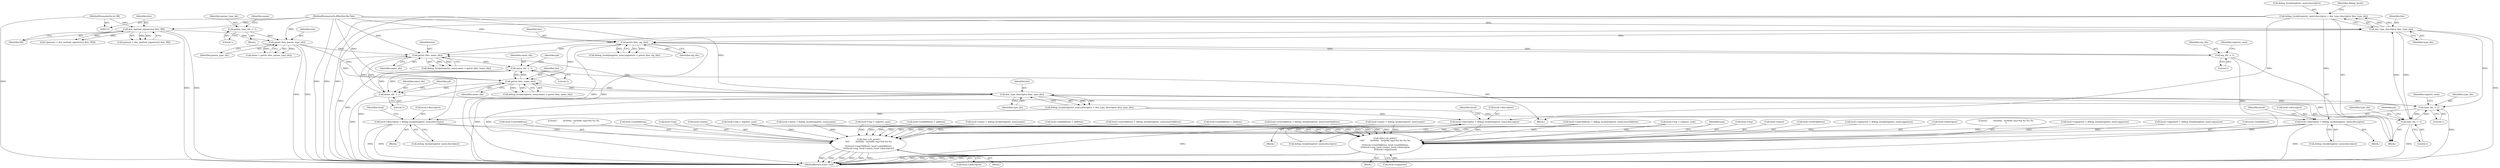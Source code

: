 digraph "0_radare2_ad55822430a03fe075221b543efb434567e9e431@array" {
"1000754" [label="(Call,debug_locals[register_num].descriptor = dex_type_descriptor (bin, type_idx))"];
"1000760" [label="(Call,dex_type_descriptor (bin, type_idx))"];
"1000751" [label="(Call,getstr (bin, name_idx))"];
"1000776" [label="(Call,getstr (bin, sig_idx))"];
"1000112" [label="(MethodParameterIn,RBinDexObj *bin)"];
"1000657" [label="(Call,sig_idx -= 1)"];
"1000336" [label="(Call,getstr (bin, param_type_idx))"];
"1000285" [label="(Call,dex_method_signature2 (bin, MI))"];
"1000114" [label="(MethodParameterIn,int MI)"];
"1000331" [label="(Call,param_type_idx -= 1)"];
"1000584" [label="(Call,dex_type_descriptor (bin, type_idx))"];
"1000575" [label="(Call,getstr (bin, name_idx))"];
"1000469" [label="(Call,name_idx -= 1)"];
"1000633" [label="(Call,name_idx -= 1)"];
"1000481" [label="(Call,type_idx -= 1)"];
"1000645" [label="(Call,type_idx -= 1)"];
"1000524" [label="(Call,local->descriptor = debug_locals[register_num].descriptor)"];
"1001071" [label="(Call,rbin->cb_printf (\n\t\t\t\t\"        0x%04x - 0x%04x reg=%d %s %s %s\n\",\n\t\t\t\tlocal->startAddress, local->endAddress,\n\t\t\t\tlocal->reg, local->name, local->descriptor,\n\t\t\t\tlocal->signature))"];
"1001093" [label="(Call,rbin->cb_printf (\n\t\t\t\t\"        0x%04x - 0x%04x reg=%d %s %s\n\",\n\t\t\t\tlocal->startAddress, local->endAddress,\n\t\t\t\tlocal->reg, local->name, local->descriptor))"];
"1000700" [label="(Call,local->descriptor = debug_locals[register_num].descriptor)"];
"1000829" [label="(Call,local->descriptor = debug_locals[register_num].descriptor)"];
"1000283" [label="(Call,params = dex_method_signature2 (bin, MI))"];
"1000576" [label="(Identifier,bin)"];
"1000645" [label="(Call,type_idx -= 1)"];
"1000745" [label="(Call,debug_locals[register_num].name = getstr (bin, name_idx))"];
"1001101" [label="(Call,local->reg)"];
"1000760" [label="(Call,dex_type_descriptor (bin, type_idx))"];
"1001070" [label="(Block,)"];
"1000754" [label="(Call,debug_locals[register_num].descriptor = dex_type_descriptor (bin, type_idx))"];
"1000335" [label="(Identifier,name)"];
"1000704" [label="(Call,debug_locals[register_num].descriptor)"];
"1001079" [label="(Call,local->reg)"];
"1000805" [label="(Block,)"];
"1001082" [label="(Call,local->name)"];
"1000302" [label="(Block,)"];
"1000332" [label="(Identifier,param_type_idx)"];
"1001112" [label="(Identifier,reg)"];
"1000473" [label="(Identifier,p4)"];
"1001104" [label="(Call,local->name)"];
"1000676" [label="(Block,)"];
"1001073" [label="(Call,local->startAddress)"];
"1001088" [label="(Call,local->signature)"];
"1001185" [label="(MethodReturn,static void)"];
"1000691" [label="(Call,local->name = debug_locals[register_num].name)"];
"1000470" [label="(Identifier,name_idx)"];
"1000486" [label="(Identifier,register_num)"];
"1000751" [label="(Call,getstr (bin, name_idx))"];
"1000662" [label="(Identifier,register_num)"];
"1000700" [label="(Call,local->descriptor = debug_locals[register_num].descriptor)"];
"1000752" [label="(Identifier,bin)"];
"1000732" [label="(Call,local->reg = register_num)"];
"1001094" [label="(Literal,\"        0x%04x - 0x%04x reg=%d %s %s\n\")"];
"1000336" [label="(Call,getstr (bin, param_type_idx))"];
"1000649" [label="(Identifier,p4)"];
"1000770" [label="(Call,debug_locals[register_num].signature = getstr (bin, sig_idx))"];
"1000524" [label="(Call,local->descriptor = debug_locals[register_num].descriptor)"];
"1000542" [label="(Call,local->signature = debug_locals[register_num].signature)"];
"1001107" [label="(Call,local->descriptor)"];
"1000286" [label="(Identifier,bin)"];
"1000829" [label="(Call,local->descriptor = debug_locals[register_num].descriptor)"];
"1000333" [label="(Literal,1)"];
"1000755" [label="(Call,debug_locals[register_num].descriptor)"];
"1000659" [label="(Literal,1)"];
"1000500" [label="(Block,)"];
"1000577" [label="(Identifier,name_idx)"];
"1001098" [label="(Call,local->endAddress)"];
"1000282" [label="(Call,!(params = dex_method_signature2 (bin, MI)))"];
"1001085" [label="(Call,local->descriptor)"];
"1000866" [label="(Call,local->endAddress = address)"];
"1000635" [label="(Literal,1)"];
"1000287" [label="(Identifier,MI)"];
"1001072" [label="(Literal,\"        0x%04x - 0x%04x reg=%d %s %s %s\n\")"];
"1000561" [label="(Call,local->endAddress = address)"];
"1000334" [label="(Call,name = getstr (bin, param_type_idx))"];
"1000847" [label="(Call,local->signature = debug_locals[register_num].signature)"];
"1000634" [label="(Identifier,name_idx)"];
"1000586" [label="(Identifier,type_idx)"];
"1000737" [label="(Call,local->endAddress = address)"];
"1000761" [label="(Identifier,bin)"];
"1000718" [label="(Call,local->signature = debug_locals[register_num].signature)"];
"1001092" [label="(Block,)"];
"1000114" [label="(MethodParameterIn,int MI)"];
"1000709" [label="(Call,local->startAddress = debug_locals[register_num].startAddress)"];
"1000535" [label="(Identifier,local)"];
"1000285" [label="(Call,dex_method_signature2 (bin, MI))"];
"1000585" [label="(Identifier,bin)"];
"1000777" [label="(Identifier,bin)"];
"1000525" [label="(Call,local->descriptor)"];
"1000711" [label="(Identifier,local)"];
"1000569" [label="(Call,debug_locals[register_num].name = getstr (bin, name_idx))"];
"1000337" [label="(Identifier,bin)"];
"1000447" [label="(Block,)"];
"1000647" [label="(Literal,1)"];
"1000830" [label="(Call,local->descriptor)"];
"1000762" [label="(Identifier,type_idx)"];
"1000658" [label="(Identifier,sig_idx)"];
"1000112" [label="(MethodParameterIn,RBinDexObj *bin)"];
"1000483" [label="(Literal,1)"];
"1001071" [label="(Call,rbin->cb_printf (\n\t\t\t\t\"        0x%04x - 0x%04x reg=%d %s %s %s\n\",\n\t\t\t\tlocal->startAddress, local->endAddress,\n\t\t\t\tlocal->reg, local->name, local->descriptor,\n\t\t\t\tlocal->signature))"];
"1000633" [label="(Call,name_idx -= 1)"];
"1000833" [label="(Call,debug_locals[register_num].descriptor)"];
"1000471" [label="(Literal,1)"];
"1000766" [label="(Identifier,debug_locals)"];
"1000753" [label="(Identifier,name_idx)"];
"1000338" [label="(Identifier,param_type_idx)"];
"1000610" [label="(Block,)"];
"1000646" [label="(Identifier,type_idx)"];
"1000575" [label="(Call,getstr (bin, name_idx))"];
"1000584" [label="(Call,dex_type_descriptor (bin, type_idx))"];
"1000469" [label="(Call,name_idx -= 1)"];
"1000861" [label="(Call,local->reg = register_num)"];
"1000840" [label="(Identifier,local)"];
"1000578" [label="(Call,debug_locals[register_num].descriptor = dex_type_descriptor (bin, type_idx))"];
"1000776" [label="(Call,getstr (bin, sig_idx))"];
"1000515" [label="(Call,local->name = debug_locals[register_num].name)"];
"1001095" [label="(Call,local->startAddress)"];
"1000528" [label="(Call,debug_locals[register_num].descriptor)"];
"1000331" [label="(Call,param_type_idx -= 1)"];
"1000482" [label="(Identifier,type_idx)"];
"1001076" [label="(Call,local->endAddress)"];
"1000556" [label="(Call,local->reg = register_num)"];
"1000820" [label="(Call,local->name = debug_locals[register_num].name)"];
"1000701" [label="(Call,local->descriptor)"];
"1000838" [label="(Call,local->startAddress = debug_locals[register_num].startAddress)"];
"1000481" [label="(Call,type_idx -= 1)"];
"1000637" [label="(Identifier,p4)"];
"1001093" [label="(Call,rbin->cb_printf (\n\t\t\t\t\"        0x%04x - 0x%04x reg=%d %s %s\n\",\n\t\t\t\tlocal->startAddress, local->endAddress,\n\t\t\t\tlocal->reg, local->name, local->descriptor))"];
"1000657" [label="(Call,sig_idx -= 1)"];
"1000778" [label="(Identifier,sig_idx)"];
"1000533" [label="(Call,local->startAddress = debug_locals[register_num].startAddress)"];
"1000754" -> "1000610"  [label="AST: "];
"1000754" -> "1000760"  [label="CFG: "];
"1000755" -> "1000754"  [label="AST: "];
"1000760" -> "1000754"  [label="AST: "];
"1000766" -> "1000754"  [label="CFG: "];
"1000754" -> "1001185"  [label="DDG: "];
"1000754" -> "1001185"  [label="DDG: "];
"1000754" -> "1000524"  [label="DDG: "];
"1000754" -> "1000700"  [label="DDG: "];
"1000760" -> "1000754"  [label="DDG: "];
"1000760" -> "1000754"  [label="DDG: "];
"1000754" -> "1000829"  [label="DDG: "];
"1000760" -> "1000762"  [label="CFG: "];
"1000761" -> "1000760"  [label="AST: "];
"1000762" -> "1000760"  [label="AST: "];
"1000760" -> "1001185"  [label="DDG: "];
"1000760" -> "1000481"  [label="DDG: "];
"1000760" -> "1000645"  [label="DDG: "];
"1000751" -> "1000760"  [label="DDG: "];
"1000112" -> "1000760"  [label="DDG: "];
"1000645" -> "1000760"  [label="DDG: "];
"1000760" -> "1000776"  [label="DDG: "];
"1000751" -> "1000745"  [label="AST: "];
"1000751" -> "1000753"  [label="CFG: "];
"1000752" -> "1000751"  [label="AST: "];
"1000753" -> "1000751"  [label="AST: "];
"1000745" -> "1000751"  [label="CFG: "];
"1000751" -> "1001185"  [label="DDG: "];
"1000751" -> "1000469"  [label="DDG: "];
"1000751" -> "1000633"  [label="DDG: "];
"1000751" -> "1000745"  [label="DDG: "];
"1000751" -> "1000745"  [label="DDG: "];
"1000776" -> "1000751"  [label="DDG: "];
"1000336" -> "1000751"  [label="DDG: "];
"1000584" -> "1000751"  [label="DDG: "];
"1000112" -> "1000751"  [label="DDG: "];
"1000633" -> "1000751"  [label="DDG: "];
"1000776" -> "1000770"  [label="AST: "];
"1000776" -> "1000778"  [label="CFG: "];
"1000777" -> "1000776"  [label="AST: "];
"1000778" -> "1000776"  [label="AST: "];
"1000770" -> "1000776"  [label="CFG: "];
"1000776" -> "1001185"  [label="DDG: "];
"1000776" -> "1001185"  [label="DDG: "];
"1000776" -> "1000575"  [label="DDG: "];
"1000776" -> "1000657"  [label="DDG: "];
"1000776" -> "1000770"  [label="DDG: "];
"1000776" -> "1000770"  [label="DDG: "];
"1000112" -> "1000776"  [label="DDG: "];
"1000657" -> "1000776"  [label="DDG: "];
"1000112" -> "1000110"  [label="AST: "];
"1000112" -> "1001185"  [label="DDG: "];
"1000112" -> "1000285"  [label="DDG: "];
"1000112" -> "1000336"  [label="DDG: "];
"1000112" -> "1000575"  [label="DDG: "];
"1000112" -> "1000584"  [label="DDG: "];
"1000657" -> "1000610"  [label="AST: "];
"1000657" -> "1000659"  [label="CFG: "];
"1000658" -> "1000657"  [label="AST: "];
"1000659" -> "1000657"  [label="AST: "];
"1000662" -> "1000657"  [label="CFG: "];
"1000657" -> "1001185"  [label="DDG: "];
"1000336" -> "1000334"  [label="AST: "];
"1000336" -> "1000338"  [label="CFG: "];
"1000337" -> "1000336"  [label="AST: "];
"1000338" -> "1000336"  [label="AST: "];
"1000334" -> "1000336"  [label="CFG: "];
"1000336" -> "1001185"  [label="DDG: "];
"1000336" -> "1001185"  [label="DDG: "];
"1000336" -> "1000334"  [label="DDG: "];
"1000336" -> "1000334"  [label="DDG: "];
"1000285" -> "1000336"  [label="DDG: "];
"1000331" -> "1000336"  [label="DDG: "];
"1000336" -> "1000575"  [label="DDG: "];
"1000285" -> "1000283"  [label="AST: "];
"1000285" -> "1000287"  [label="CFG: "];
"1000286" -> "1000285"  [label="AST: "];
"1000287" -> "1000285"  [label="AST: "];
"1000283" -> "1000285"  [label="CFG: "];
"1000285" -> "1001185"  [label="DDG: "];
"1000285" -> "1001185"  [label="DDG: "];
"1000285" -> "1000282"  [label="DDG: "];
"1000285" -> "1000282"  [label="DDG: "];
"1000285" -> "1000283"  [label="DDG: "];
"1000285" -> "1000283"  [label="DDG: "];
"1000114" -> "1000285"  [label="DDG: "];
"1000114" -> "1000110"  [label="AST: "];
"1000114" -> "1001185"  [label="DDG: "];
"1000331" -> "1000302"  [label="AST: "];
"1000331" -> "1000333"  [label="CFG: "];
"1000332" -> "1000331"  [label="AST: "];
"1000333" -> "1000331"  [label="AST: "];
"1000335" -> "1000331"  [label="CFG: "];
"1000584" -> "1000578"  [label="AST: "];
"1000584" -> "1000586"  [label="CFG: "];
"1000585" -> "1000584"  [label="AST: "];
"1000586" -> "1000584"  [label="AST: "];
"1000578" -> "1000584"  [label="CFG: "];
"1000584" -> "1001185"  [label="DDG: "];
"1000584" -> "1001185"  [label="DDG: "];
"1000584" -> "1000481"  [label="DDG: "];
"1000584" -> "1000575"  [label="DDG: "];
"1000584" -> "1000578"  [label="DDG: "];
"1000584" -> "1000578"  [label="DDG: "];
"1000575" -> "1000584"  [label="DDG: "];
"1000481" -> "1000584"  [label="DDG: "];
"1000584" -> "1000645"  [label="DDG: "];
"1000575" -> "1000569"  [label="AST: "];
"1000575" -> "1000577"  [label="CFG: "];
"1000576" -> "1000575"  [label="AST: "];
"1000577" -> "1000575"  [label="AST: "];
"1000569" -> "1000575"  [label="CFG: "];
"1000575" -> "1001185"  [label="DDG: "];
"1000575" -> "1000469"  [label="DDG: "];
"1000575" -> "1000569"  [label="DDG: "];
"1000575" -> "1000569"  [label="DDG: "];
"1000469" -> "1000575"  [label="DDG: "];
"1000575" -> "1000633"  [label="DDG: "];
"1000469" -> "1000447"  [label="AST: "];
"1000469" -> "1000471"  [label="CFG: "];
"1000470" -> "1000469"  [label="AST: "];
"1000471" -> "1000469"  [label="AST: "];
"1000473" -> "1000469"  [label="CFG: "];
"1000469" -> "1001185"  [label="DDG: "];
"1000633" -> "1000469"  [label="DDG: "];
"1000469" -> "1000633"  [label="DDG: "];
"1000633" -> "1000610"  [label="AST: "];
"1000633" -> "1000635"  [label="CFG: "];
"1000634" -> "1000633"  [label="AST: "];
"1000635" -> "1000633"  [label="AST: "];
"1000637" -> "1000633"  [label="CFG: "];
"1000633" -> "1001185"  [label="DDG: "];
"1000481" -> "1000447"  [label="AST: "];
"1000481" -> "1000483"  [label="CFG: "];
"1000482" -> "1000481"  [label="AST: "];
"1000483" -> "1000481"  [label="AST: "];
"1000486" -> "1000481"  [label="CFG: "];
"1000481" -> "1001185"  [label="DDG: "];
"1000645" -> "1000481"  [label="DDG: "];
"1000481" -> "1000645"  [label="DDG: "];
"1000645" -> "1000610"  [label="AST: "];
"1000645" -> "1000647"  [label="CFG: "];
"1000646" -> "1000645"  [label="AST: "];
"1000647" -> "1000645"  [label="AST: "];
"1000649" -> "1000645"  [label="CFG: "];
"1000645" -> "1001185"  [label="DDG: "];
"1000524" -> "1000500"  [label="AST: "];
"1000524" -> "1000528"  [label="CFG: "];
"1000525" -> "1000524"  [label="AST: "];
"1000528" -> "1000524"  [label="AST: "];
"1000535" -> "1000524"  [label="CFG: "];
"1000524" -> "1001185"  [label="DDG: "];
"1000578" -> "1000524"  [label="DDG: "];
"1000524" -> "1001071"  [label="DDG: "];
"1000524" -> "1001093"  [label="DDG: "];
"1001071" -> "1001070"  [label="AST: "];
"1001071" -> "1001088"  [label="CFG: "];
"1001072" -> "1001071"  [label="AST: "];
"1001073" -> "1001071"  [label="AST: "];
"1001076" -> "1001071"  [label="AST: "];
"1001079" -> "1001071"  [label="AST: "];
"1001082" -> "1001071"  [label="AST: "];
"1001085" -> "1001071"  [label="AST: "];
"1001088" -> "1001071"  [label="AST: "];
"1001112" -> "1001071"  [label="CFG: "];
"1001071" -> "1001185"  [label="DDG: "];
"1001071" -> "1001185"  [label="DDG: "];
"1001071" -> "1001185"  [label="DDG: "];
"1001071" -> "1001185"  [label="DDG: "];
"1001071" -> "1001185"  [label="DDG: "];
"1001071" -> "1001185"  [label="DDG: "];
"1001071" -> "1001185"  [label="DDG: "];
"1000709" -> "1001071"  [label="DDG: "];
"1000533" -> "1001071"  [label="DDG: "];
"1000838" -> "1001071"  [label="DDG: "];
"1000866" -> "1001071"  [label="DDG: "];
"1000561" -> "1001071"  [label="DDG: "];
"1000737" -> "1001071"  [label="DDG: "];
"1000556" -> "1001071"  [label="DDG: "];
"1000861" -> "1001071"  [label="DDG: "];
"1000732" -> "1001071"  [label="DDG: "];
"1000515" -> "1001071"  [label="DDG: "];
"1000691" -> "1001071"  [label="DDG: "];
"1000820" -> "1001071"  [label="DDG: "];
"1000829" -> "1001071"  [label="DDG: "];
"1000700" -> "1001071"  [label="DDG: "];
"1000718" -> "1001071"  [label="DDG: "];
"1000542" -> "1001071"  [label="DDG: "];
"1000847" -> "1001071"  [label="DDG: "];
"1001093" -> "1001092"  [label="AST: "];
"1001093" -> "1001107"  [label="CFG: "];
"1001094" -> "1001093"  [label="AST: "];
"1001095" -> "1001093"  [label="AST: "];
"1001098" -> "1001093"  [label="AST: "];
"1001101" -> "1001093"  [label="AST: "];
"1001104" -> "1001093"  [label="AST: "];
"1001107" -> "1001093"  [label="AST: "];
"1001112" -> "1001093"  [label="CFG: "];
"1001093" -> "1001185"  [label="DDG: "];
"1001093" -> "1001185"  [label="DDG: "];
"1001093" -> "1001185"  [label="DDG: "];
"1001093" -> "1001185"  [label="DDG: "];
"1001093" -> "1001185"  [label="DDG: "];
"1001093" -> "1001185"  [label="DDG: "];
"1000709" -> "1001093"  [label="DDG: "];
"1000533" -> "1001093"  [label="DDG: "];
"1000838" -> "1001093"  [label="DDG: "];
"1000866" -> "1001093"  [label="DDG: "];
"1000561" -> "1001093"  [label="DDG: "];
"1000737" -> "1001093"  [label="DDG: "];
"1000556" -> "1001093"  [label="DDG: "];
"1000861" -> "1001093"  [label="DDG: "];
"1000732" -> "1001093"  [label="DDG: "];
"1000515" -> "1001093"  [label="DDG: "];
"1000691" -> "1001093"  [label="DDG: "];
"1000820" -> "1001093"  [label="DDG: "];
"1000829" -> "1001093"  [label="DDG: "];
"1000700" -> "1001093"  [label="DDG: "];
"1000700" -> "1000676"  [label="AST: "];
"1000700" -> "1000704"  [label="CFG: "];
"1000701" -> "1000700"  [label="AST: "];
"1000704" -> "1000700"  [label="AST: "];
"1000711" -> "1000700"  [label="CFG: "];
"1000700" -> "1001185"  [label="DDG: "];
"1000578" -> "1000700"  [label="DDG: "];
"1000829" -> "1000805"  [label="AST: "];
"1000829" -> "1000833"  [label="CFG: "];
"1000830" -> "1000829"  [label="AST: "];
"1000833" -> "1000829"  [label="AST: "];
"1000840" -> "1000829"  [label="CFG: "];
"1000829" -> "1001185"  [label="DDG: "];
"1000829" -> "1001185"  [label="DDG: "];
"1000578" -> "1000829"  [label="DDG: "];
}
